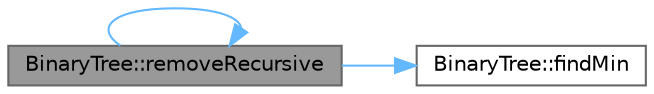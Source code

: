 digraph "BinaryTree::removeRecursive"
{
 // INTERACTIVE_SVG=YES
 // LATEX_PDF_SIZE
  bgcolor="transparent";
  edge [fontname=Helvetica,fontsize=10,labelfontname=Helvetica,labelfontsize=10];
  node [fontname=Helvetica,fontsize=10,shape=box,height=0.2,width=0.4];
  rankdir="LR";
  Node1 [id="Node000001",label="BinaryTree::removeRecursive",height=0.2,width=0.4,color="gray40", fillcolor="grey60", style="filled", fontcolor="black",tooltip=" "];
  Node1 -> Node2 [id="edge1_Node000001_Node000002",color="steelblue1",style="solid",tooltip=" "];
  Node2 [id="Node000002",label="BinaryTree::findMin",height=0.2,width=0.4,color="grey40", fillcolor="white", style="filled",URL="$class_binary_tree.html#af424df16a552c1db5edbb35f5b6c673d",tooltip=" "];
  Node1 -> Node1 [id="edge2_Node000001_Node000001",color="steelblue1",style="solid",tooltip=" "];
}
